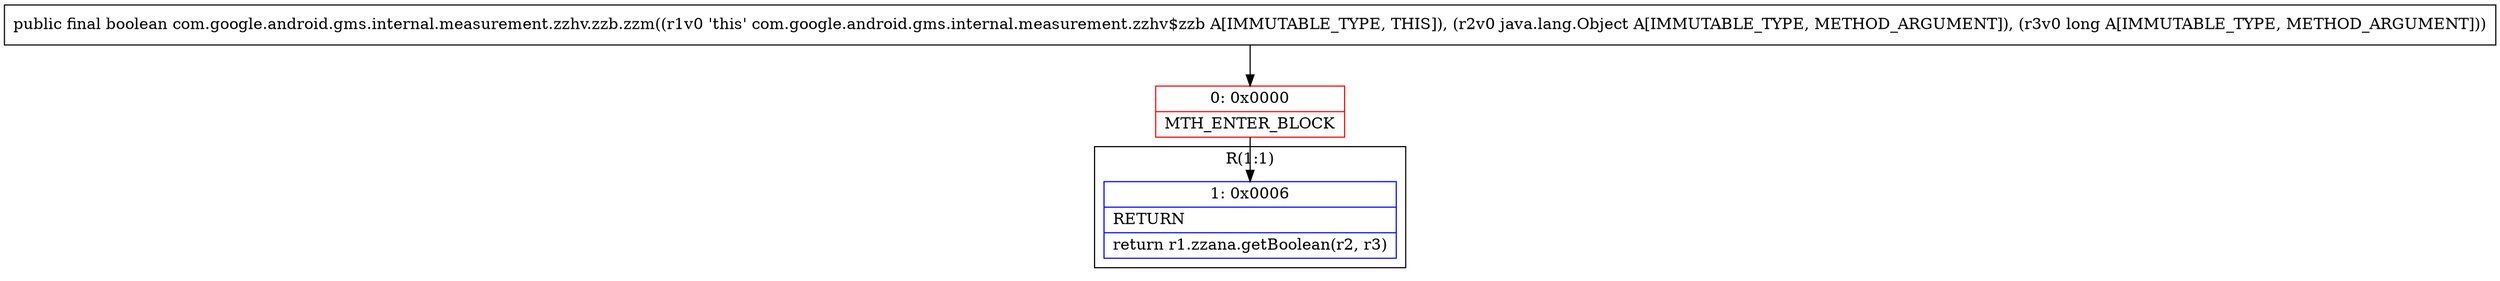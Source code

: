 digraph "CFG forcom.google.android.gms.internal.measurement.zzhv.zzb.zzm(Ljava\/lang\/Object;J)Z" {
subgraph cluster_Region_255462988 {
label = "R(1:1)";
node [shape=record,color=blue];
Node_1 [shape=record,label="{1\:\ 0x0006|RETURN\l|return r1.zzana.getBoolean(r2, r3)\l}"];
}
Node_0 [shape=record,color=red,label="{0\:\ 0x0000|MTH_ENTER_BLOCK\l}"];
MethodNode[shape=record,label="{public final boolean com.google.android.gms.internal.measurement.zzhv.zzb.zzm((r1v0 'this' com.google.android.gms.internal.measurement.zzhv$zzb A[IMMUTABLE_TYPE, THIS]), (r2v0 java.lang.Object A[IMMUTABLE_TYPE, METHOD_ARGUMENT]), (r3v0 long A[IMMUTABLE_TYPE, METHOD_ARGUMENT])) }"];
MethodNode -> Node_0;
Node_0 -> Node_1;
}

